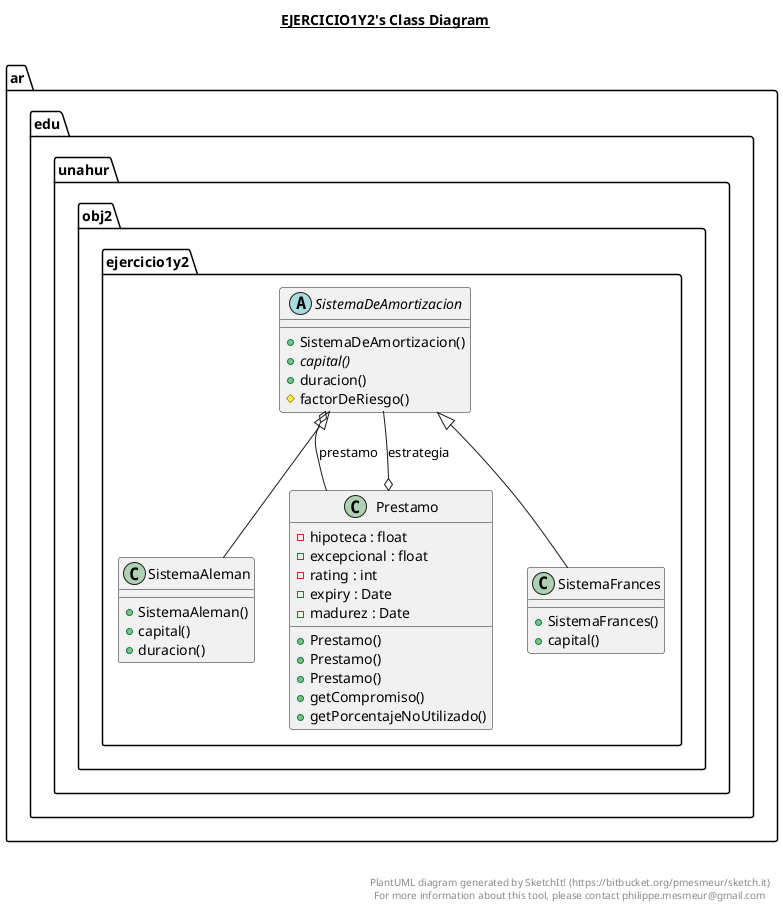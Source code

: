 @startuml

title __EJERCICIO1Y2's Class Diagram__\n

  package ar.edu.unahur.obj2 {
    package ar.edu.unahur.obj2.ejercicio1y2 {
      class Prestamo {
          - hipoteca : float
          - excepcional : float
          - rating : int
          - expiry : Date
          - madurez : Date
          + Prestamo()
          + Prestamo()
          + Prestamo()
          + getCompromiso()
          + getPorcentajeNoUtilizado()
      }
    }
  }
  

  package ar.edu.unahur.obj2 {
    package ar.edu.unahur.obj2.ejercicio1y2 {
      class SistemaAleman {
          + SistemaAleman()
          + capital()
          + duracion()
      }
    }
  }
  

  package ar.edu.unahur.obj2 {
    package ar.edu.unahur.obj2.ejercicio1y2 {
      abstract class SistemaDeAmortizacion {
          + SistemaDeAmortizacion()
          {abstract} + capital()
          + duracion()
          # factorDeRiesgo()
      }
    }
  }
  

  package ar.edu.unahur.obj2 {
    package ar.edu.unahur.obj2.ejercicio1y2 {
      class SistemaFrances {
          + SistemaFrances()
          + capital()
      }
    }
  }
  

  Prestamo o-- SistemaDeAmortizacion : estrategia
  SistemaAleman -up-|> SistemaDeAmortizacion
  SistemaDeAmortizacion o-- Prestamo : prestamo
  SistemaFrances -up-|> SistemaDeAmortizacion


right footer


PlantUML diagram generated by SketchIt! (https://bitbucket.org/pmesmeur/sketch.it)
For more information about this tool, please contact philippe.mesmeur@gmail.com
endfooter

@enduml
